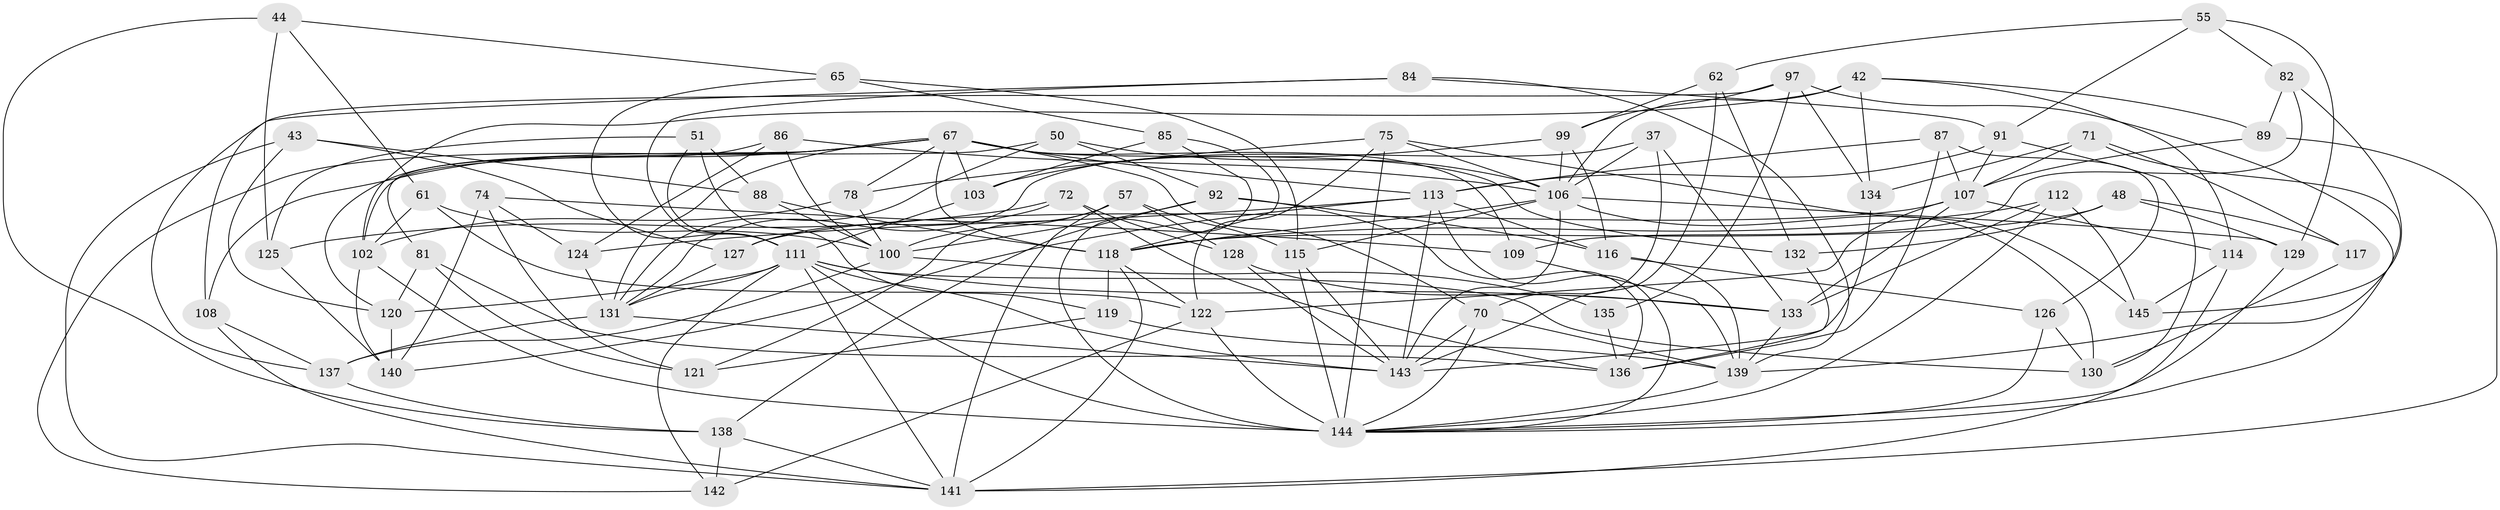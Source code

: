 // original degree distribution, {4: 1.0}
// Generated by graph-tools (version 1.1) at 2025/58/03/09/25 04:58:11]
// undirected, 72 vertices, 187 edges
graph export_dot {
graph [start="1"]
  node [color=gray90,style=filled];
  37;
  42 [super="+11"];
  43;
  44;
  48 [super="+4"];
  50;
  51;
  55;
  57 [super="+1"];
  61;
  62;
  65;
  67 [super="+19+58+49"];
  70 [super="+64"];
  71;
  72;
  74;
  75 [super="+68"];
  78;
  81;
  82;
  84;
  85;
  86;
  87 [super="+59"];
  88;
  89;
  91 [super="+18"];
  92 [super="+53"];
  97 [super="+17"];
  99 [super="+6"];
  100 [super="+27"];
  102 [super="+98+83"];
  103;
  106 [super="+29+80"];
  107 [super="+24+77"];
  108;
  109;
  111 [super="+8+69+110"];
  112;
  113 [super="+95"];
  114;
  115 [super="+21"];
  116 [super="+23"];
  117;
  118 [super="+32"];
  119;
  120 [super="+2"];
  121;
  122 [super="+105"];
  124 [super="+36"];
  125;
  126;
  127;
  128;
  129 [super="+45"];
  130 [super="+123"];
  131 [super="+14+101"];
  132;
  133 [super="+66"];
  134;
  135;
  136 [super="+41"];
  137 [super="+93"];
  138 [super="+22"];
  139 [super="+34+46+79"];
  140 [super="+90"];
  141 [super="+54"];
  142;
  143 [super="+60+73"];
  144 [super="+12+31+76+39+94"];
  145;
  37 -- 70;
  37 -- 131;
  37 -- 106;
  37 -- 133;
  42 -- 89;
  42 -- 102 [weight=2];
  42 -- 134;
  42 -- 114;
  42 -- 106;
  43 -- 127;
  43 -- 88;
  43 -- 120;
  43 -- 141;
  44 -- 61;
  44 -- 138;
  44 -- 125;
  44 -- 65;
  48 -- 117 [weight=2];
  48 -- 132;
  48 -- 129 [weight=2];
  48 -- 118;
  50 -- 102;
  50 -- 131;
  50 -- 92;
  50 -- 106;
  51 -- 88;
  51 -- 125;
  51 -- 119;
  51 -- 111;
  55 -- 62;
  55 -- 91;
  55 -- 129;
  55 -- 82;
  57 -- 128;
  57 -- 115 [weight=2];
  57 -- 121;
  57 -- 100;
  57 -- 141;
  61 -- 100;
  61 -- 122;
  61 -- 102;
  62 -- 132;
  62 -- 99;
  62 -- 143;
  65 -- 85;
  65 -- 115;
  65 -- 111;
  67 -- 70 [weight=2];
  67 -- 131;
  67 -- 132;
  67 -- 108;
  67 -- 103;
  67 -- 118;
  67 -- 81;
  67 -- 78;
  67 -- 109;
  67 -- 142;
  67 -- 113;
  70 -- 139 [weight=2];
  70 -- 144;
  70 -- 143 [weight=2];
  71 -- 134;
  71 -- 117;
  71 -- 144;
  71 -- 107;
  72 -- 125;
  72 -- 128;
  72 -- 127;
  72 -- 136;
  74 -- 121;
  74 -- 109;
  74 -- 140;
  74 -- 124;
  75 -- 78;
  75 -- 106;
  75 -- 144 [weight=2];
  75 -- 145;
  75 -- 122;
  78 -- 100;
  78 -- 102;
  81 -- 120;
  81 -- 136;
  81 -- 121;
  82 -- 145;
  82 -- 109;
  82 -- 89;
  84 -- 108;
  84 -- 91;
  84 -- 139;
  84 -- 111;
  85 -- 103;
  85 -- 118;
  85 -- 144;
  86 -- 120;
  86 -- 124;
  86 -- 100;
  86 -- 106;
  87 -- 136;
  87 -- 107 [weight=3];
  87 -- 126;
  87 -- 113;
  88 -- 100;
  88 -- 118;
  89 -- 141;
  89 -- 107;
  91 -- 130;
  91 -- 107 [weight=2];
  91 -- 113;
  92 -- 116;
  92 -- 138 [weight=2];
  92 -- 100;
  92 -- 136;
  97 -- 134;
  97 -- 135 [weight=2];
  97 -- 137;
  97 -- 99;
  97 -- 139;
  99 -- 103;
  99 -- 116 [weight=2];
  99 -- 106;
  100 -- 135;
  100 -- 137;
  102 -- 140;
  102 -- 144 [weight=2];
  103 -- 111;
  106 -- 115;
  106 -- 118;
  106 -- 129;
  106 -- 130 [weight=2];
  106 -- 143;
  107 -- 114;
  107 -- 122 [weight=2];
  107 -- 127;
  107 -- 133;
  108 -- 141;
  108 -- 137;
  109 -- 139;
  111 -- 120;
  111 -- 144 [weight=3];
  111 -- 141;
  111 -- 130;
  111 -- 133 [weight=4];
  111 -- 131 [weight=2];
  111 -- 142;
  111 -- 143;
  112 -- 145;
  112 -- 118;
  112 -- 133;
  112 -- 144;
  113 -- 116;
  113 -- 144;
  113 -- 143;
  113 -- 140;
  113 -- 124;
  114 -- 145;
  114 -- 141;
  115 -- 143;
  115 -- 144;
  116 -- 126;
  116 -- 139;
  117 -- 130;
  118 -- 141;
  118 -- 122 [weight=2];
  118 -- 119;
  119 -- 121;
  119 -- 139;
  120 -- 140 [weight=2];
  122 -- 142;
  122 -- 144;
  124 -- 131 [weight=3];
  125 -- 140;
  126 -- 130;
  126 -- 144;
  127 -- 131;
  128 -- 133;
  128 -- 143;
  129 -- 144 [weight=2];
  131 -- 137 [weight=2];
  131 -- 143;
  132 -- 136;
  133 -- 139 [weight=2];
  134 -- 143;
  135 -- 136;
  137 -- 138;
  138 -- 141;
  138 -- 142;
  139 -- 144;
}

